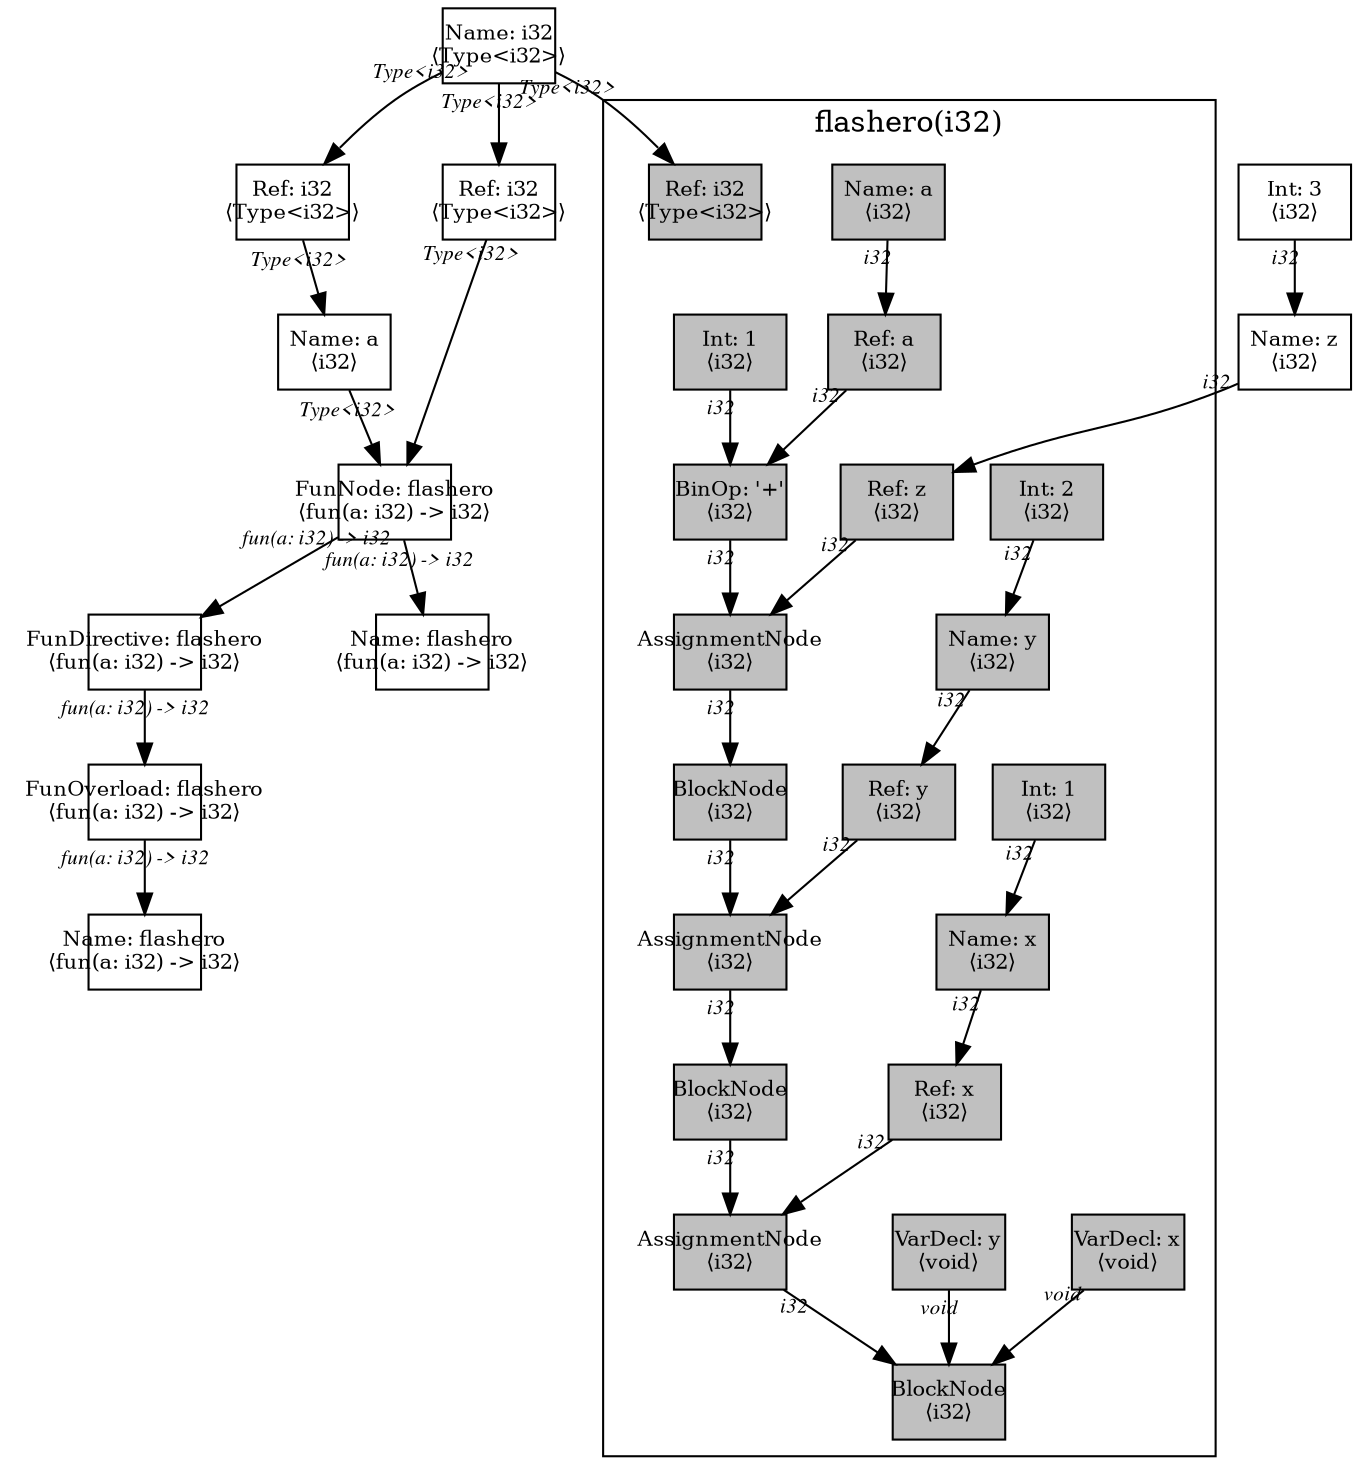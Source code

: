 digraph Document {
  node [shape=box,fixedsize=shape fontsize=10]
  1 [label="Name: i32\n⟨Type<i32>⟩", fillcolor=grey];
  2 [label="Name: z\n⟨i32⟩", fillcolor=grey];
  3 [label="Int: 3\n⟨i32⟩", fillcolor=grey];
  4 [label="FunOverload: flashero\n⟨fun(a: i32) -> i32⟩", fillcolor=grey];
  5 [label="FunDirective: flashero\n⟨fun(a: i32) -> i32⟩", fillcolor=grey];
  6 [label="FunNode: flashero\n⟨fun(a: i32) -> i32⟩", fillcolor=grey];
  7 [label="Ref: i32\n⟨Type<i32>⟩", fillcolor=grey];
  8 [label="Name: a\n⟨i32⟩", fillcolor=grey];
  9 [label="Ref: i32\n⟨Type<i32>⟩", fillcolor=grey];
  10 [label="Name: flashero\n⟨fun(a: i32) -> i32⟩", fillcolor=grey];
  11 [label="Name: flashero\n⟨fun(a: i32) -> i32⟩", fillcolor=grey];
  subgraph cluster0 {
    node [style=filled, fillcolor=grey];
    12 [label="Name: a\n⟨i32⟩", fillcolor=grey];
    13 [label="BlockNode\n⟨i32⟩", fillcolor=grey];
    14 [label="VarDecl: x\n⟨void⟩", fillcolor=grey];
    15 [label="Name: x\n⟨i32⟩", fillcolor=grey];
    16 [label="Int: 1\n⟨i32⟩", fillcolor=grey];
    17 [label="VarDecl: y\n⟨void⟩", fillcolor=grey];
    18 [label="Name: y\n⟨i32⟩", fillcolor=grey];
    19 [label="Int: 2\n⟨i32⟩", fillcolor=grey];
    20 [label="AssignmentNode\n⟨i32⟩", fillcolor=grey];
    21 [label="Ref: x\n⟨i32⟩", fillcolor=grey];
    22 [label="BlockNode\n⟨i32⟩", fillcolor=grey];
    23 [label="AssignmentNode\n⟨i32⟩", fillcolor=grey];
    24 [label="Ref: y\n⟨i32⟩", fillcolor=grey];
    25 [label="BlockNode\n⟨i32⟩", fillcolor=grey];
    26 [label="AssignmentNode\n⟨i32⟩", fillcolor=grey];
    27 [label="Ref: z\n⟨i32⟩", fillcolor=grey];
    28 [label="BinOp: '+'\n⟨i32⟩", fillcolor=grey];
    29 [label="Ref: a\n⟨i32⟩", fillcolor=grey];
    30 [label="Int: 1\n⟨i32⟩", fillcolor=grey];
    31 [label="Ref: i32\n⟨Type<i32>⟩", fillcolor=grey];
    12 -> 29[taillabel="i32" labeldistance="1" fontname="times  italic" fontsize = 10 color="black" ];
    14 -> 13[taillabel="void" labeldistance="1" fontname="times  italic" fontsize = 10 color="black" ];
    15 -> 21[taillabel="i32" labeldistance="1" fontname="times  italic" fontsize = 10 color="black" ];
    16 -> 15[taillabel="i32" labeldistance="1" fontname="times  italic" fontsize = 10 color="black" ];
    17 -> 13[taillabel="void" labeldistance="1" fontname="times  italic" fontsize = 10 color="black" ];
    18 -> 24[taillabel="i32" labeldistance="1" fontname="times  italic" fontsize = 10 color="black" ];
    19 -> 18[taillabel="i32" labeldistance="1" fontname="times  italic" fontsize = 10 color="black" ];
    20 -> 13[taillabel="i32" labeldistance="1" fontname="times  italic" fontsize = 10 color="black" ];
    21 -> 20[taillabel="i32" labeldistance="1" fontname="times  italic" fontsize = 10 color="black" ];
    22 -> 20[taillabel="i32" labeldistance="1" fontname="times  italic" fontsize = 10 color="black" ];
    23 -> 22[taillabel="i32" labeldistance="1" fontname="times  italic" fontsize = 10 color="black" ];
    24 -> 23[taillabel="i32" labeldistance="1" fontname="times  italic" fontsize = 10 color="black" ];
    25 -> 23[taillabel="i32" labeldistance="1" fontname="times  italic" fontsize = 10 color="black" ];
    26 -> 25[taillabel="i32" labeldistance="1" fontname="times  italic" fontsize = 10 color="black" ];
    27 -> 26[taillabel="i32" labeldistance="1" fontname="times  italic" fontsize = 10 color="black" ];
    28 -> 26[taillabel="i32" labeldistance="1" fontname="times  italic" fontsize = 10 color="black" ];
    29 -> 28[taillabel="i32" labeldistance="1" fontname="times  italic" fontsize = 10 color="black" ];
    30 -> 28[taillabel="i32" labeldistance="1" fontname="times  italic" fontsize = 10 color="black" ];
  label = "flashero(i32)";
}
  1 -> 7[taillabel="Type<i32>" labeldistance="1" fontname="times  italic" fontsize = 10 color="black" ];
  1 -> 9[taillabel="Type<i32>" labeldistance="1" fontname="times  italic" fontsize = 10 color="black" ];
  1 -> 31[taillabel="Type<i32>" labeldistance="1" fontname="times  italic" fontsize = 10 color="black" ];
  2 -> 27[taillabel="i32" labeldistance="1" fontname="times  italic" fontsize = 10 color="black" ];
  3 -> 2[taillabel="i32" labeldistance="1" fontname="times  italic" fontsize = 10 color="black" ];
  4 -> 11[taillabel="fun(a: i32) -> i32" labeldistance="1" fontname="times  italic" fontsize = 10 color="black" ];
  5 -> 4[taillabel="fun(a: i32) -> i32" labeldistance="1" fontname="times  italic" fontsize = 10 color="black" ];
  6 -> 10[taillabel="fun(a: i32) -> i32" labeldistance="1" fontname="times  italic" fontsize = 10 color="black" ];
  6 -> 5[taillabel="fun(a: i32) -> i32" labeldistance="1" fontname="times  italic" fontsize = 10 color="black" ];
  7 -> 8[taillabel="Type<i32>" labeldistance="1" fontname="times  italic" fontsize = 10 color="black" ];
  8 -> 6[taillabel="Type<i32>" labeldistance="1" fontname="times  italic" fontsize = 10 color="black" ];
  9 -> 6[taillabel="Type<i32>" labeldistance="1" fontname="times  italic" fontsize = 10 color="black" ];
  label="";
}
